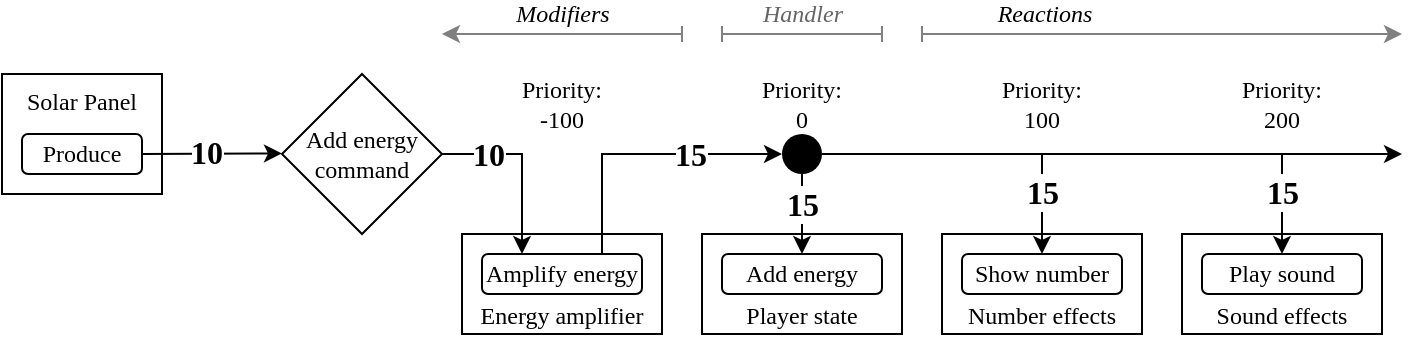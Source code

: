 <mxfile version="24.4.13" type="device">
  <diagram name="Page-1" id="-fzCIf-CA1cX_L5HMafl">
    <mxGraphModel dx="819" dy="478" grid="1" gridSize="10" guides="0" tooltips="1" connect="0" arrows="0" fold="1" page="1" pageScale="1" pageWidth="850" pageHeight="1100" math="0" shadow="0">
      <root>
        <mxCell id="0" />
        <mxCell id="1" parent="0" />
        <mxCell id="kqKWhMMOoiWkvxPiHcDl-1" value="Add energy&lt;br&gt;command" style="rhombus;whiteSpace=wrap;html=1;fontFamily=&quot;Latin Modern Regular 12&quot;;" vertex="1" parent="1">
          <mxGeometry x="160" y="360" width="80" height="80" as="geometry" />
        </mxCell>
        <mxCell id="kqKWhMMOoiWkvxPiHcDl-3" value="Solar Panel" style="rounded=0;whiteSpace=wrap;html=1;fontFamily=&quot;Latin Modern Regular 12&quot;;verticalAlign=top;" vertex="1" parent="1">
          <mxGeometry x="20" y="360" width="80" height="60" as="geometry" />
        </mxCell>
        <mxCell id="kqKWhMMOoiWkvxPiHcDl-5" value="" style="endArrow=classic;html=1;rounded=0;exitX=1;exitY=0.5;exitDx=0;exitDy=0;" edge="1" parent="1" source="kqKWhMMOoiWkvxPiHcDl-8">
          <mxGeometry width="50" height="50" relative="1" as="geometry">
            <mxPoint x="100" y="399.71" as="sourcePoint" />
            <mxPoint x="160" y="399.71" as="targetPoint" />
          </mxGeometry>
        </mxCell>
        <mxCell id="kqKWhMMOoiWkvxPiHcDl-6" value="10" style="edgeLabel;html=1;align=center;verticalAlign=middle;resizable=0;points=[];fontSize=16;fontFamily=&quot;Latin Modern Regular 12&quot;;fontStyle=1" vertex="1" connectable="0" parent="kqKWhMMOoiWkvxPiHcDl-5">
          <mxGeometry x="-0.09" y="1" relative="1" as="geometry">
            <mxPoint as="offset" />
          </mxGeometry>
        </mxCell>
        <mxCell id="kqKWhMMOoiWkvxPiHcDl-7" value="Energy amplifier" style="rounded=0;whiteSpace=wrap;html=1;verticalAlign=bottom;fontFamily=&quot;Latin Modern Regular 12&quot;;" vertex="1" parent="1">
          <mxGeometry x="250" y="440" width="100" height="50" as="geometry" />
        </mxCell>
        <mxCell id="kqKWhMMOoiWkvxPiHcDl-8" value="Produce" style="rounded=1;whiteSpace=wrap;html=1;fontFamily=&quot;Latin Modern Regular 12&quot;;" vertex="1" parent="1">
          <mxGeometry x="30" y="390" width="60" height="20" as="geometry" />
        </mxCell>
        <mxCell id="kqKWhMMOoiWkvxPiHcDl-9" value="Amplify energy" style="rounded=1;whiteSpace=wrap;html=1;fontFamily=&quot;Latin Modern Regular 12&quot;;" vertex="1" parent="1">
          <mxGeometry x="260" y="450" width="80" height="20" as="geometry" />
        </mxCell>
        <mxCell id="kqKWhMMOoiWkvxPiHcDl-10" value="10" style="endArrow=classic;html=1;rounded=0;entryX=0.25;entryY=0;entryDx=0;entryDy=0;edgeStyle=elbowEdgeStyle;fontStyle=1;fontSize=16;fontFamily=&quot;Latin Modern Regular 12&quot;;" edge="1" parent="1" target="kqKWhMMOoiWkvxPiHcDl-9">
          <mxGeometry x="-0.5" width="50" height="50" relative="1" as="geometry">
            <mxPoint x="240" y="400" as="sourcePoint" />
            <mxPoint x="290" y="350" as="targetPoint" />
            <Array as="points">
              <mxPoint x="280" y="400" />
            </Array>
            <mxPoint as="offset" />
          </mxGeometry>
        </mxCell>
        <mxCell id="kqKWhMMOoiWkvxPiHcDl-11" value="15" style="endArrow=classic;html=1;rounded=0;edgeStyle=elbowEdgeStyle;fontStyle=1;fontSize=16;fontFamily=&quot;Latin Modern Regular 12&quot;;exitX=0.75;exitY=0;exitDx=0;exitDy=0;elbow=vertical;" edge="1" parent="1" source="kqKWhMMOoiWkvxPiHcDl-9">
          <mxGeometry x="0.333" width="50" height="50" relative="1" as="geometry">
            <mxPoint x="350" y="350" as="sourcePoint" />
            <mxPoint x="410" y="400" as="targetPoint" />
            <Array as="points">
              <mxPoint x="400" y="400" />
            </Array>
            <mxPoint as="offset" />
          </mxGeometry>
        </mxCell>
        <mxCell id="kqKWhMMOoiWkvxPiHcDl-13" value="" style="ellipse;whiteSpace=wrap;html=1;aspect=fixed;fillColor=#000000;strokeColor=none;" vertex="1" parent="1">
          <mxGeometry x="410" y="390" width="20" height="20" as="geometry" />
        </mxCell>
        <mxCell id="kqKWhMMOoiWkvxPiHcDl-15" value="Priority:&lt;br&gt;-100" style="text;html=1;align=center;verticalAlign=middle;whiteSpace=wrap;rounded=0;fontFamily=&quot;Latin Modern Regular 12&quot;;" vertex="1" parent="1">
          <mxGeometry x="270" y="360" width="60" height="30" as="geometry" />
        </mxCell>
        <mxCell id="kqKWhMMOoiWkvxPiHcDl-16" value="Priority:&lt;br&gt;0" style="text;html=1;align=center;verticalAlign=middle;whiteSpace=wrap;rounded=0;fontFamily=&quot;Latin Modern Regular 12&quot;;" vertex="1" parent="1">
          <mxGeometry x="390" y="360" width="60" height="30" as="geometry" />
        </mxCell>
        <mxCell id="kqKWhMMOoiWkvxPiHcDl-17" value="Priority:&lt;br&gt;100" style="text;html=1;align=center;verticalAlign=middle;whiteSpace=wrap;rounded=0;fontFamily=&quot;Latin Modern Regular 12&quot;;" vertex="1" parent="1">
          <mxGeometry x="510" y="360" width="60" height="30" as="geometry" />
        </mxCell>
        <mxCell id="kqKWhMMOoiWkvxPiHcDl-18" value="Priority:&lt;br&gt;200" style="text;html=1;align=center;verticalAlign=middle;whiteSpace=wrap;rounded=0;fontFamily=&quot;Latin Modern Regular 12&quot;;" vertex="1" parent="1">
          <mxGeometry x="630" y="360" width="60" height="30" as="geometry" />
        </mxCell>
        <mxCell id="kqKWhMMOoiWkvxPiHcDl-19" value="Player state" style="rounded=0;whiteSpace=wrap;html=1;verticalAlign=bottom;fontFamily=&quot;Latin Modern Regular 12&quot;;" vertex="1" parent="1">
          <mxGeometry x="370" y="440" width="100" height="50" as="geometry" />
        </mxCell>
        <mxCell id="kqKWhMMOoiWkvxPiHcDl-20" value="Add energy" style="rounded=1;whiteSpace=wrap;html=1;fontFamily=&quot;Latin Modern Regular 12&quot;;" vertex="1" parent="1">
          <mxGeometry x="380" y="450" width="80" height="20" as="geometry" />
        </mxCell>
        <mxCell id="kqKWhMMOoiWkvxPiHcDl-21" value="" style="endArrow=classic;html=1;rounded=0;fontFamily=&quot;Latin Modern Regular 12&quot;;fontSize=16;fontStyle=1" edge="1" parent="1">
          <mxGeometry width="50" height="50" relative="1" as="geometry">
            <mxPoint x="420" y="410" as="sourcePoint" />
            <mxPoint x="420" y="450" as="targetPoint" />
          </mxGeometry>
        </mxCell>
        <mxCell id="kqKWhMMOoiWkvxPiHcDl-22" value="15" style="edgeLabel;html=1;align=center;verticalAlign=middle;resizable=0;points=[];fontFamily=&quot;Latin Modern Regular 12&quot;;fontSize=16;fontStyle=1" vertex="1" connectable="0" parent="kqKWhMMOoiWkvxPiHcDl-21">
          <mxGeometry x="-0.243" relative="1" as="geometry">
            <mxPoint as="offset" />
          </mxGeometry>
        </mxCell>
        <mxCell id="kqKWhMMOoiWkvxPiHcDl-23" value="" style="endArrow=classic;html=1;rounded=0;" edge="1" parent="1">
          <mxGeometry width="50" height="50" relative="1" as="geometry">
            <mxPoint x="430" y="400" as="sourcePoint" />
            <mxPoint x="720" y="400" as="targetPoint" />
          </mxGeometry>
        </mxCell>
        <mxCell id="kqKWhMMOoiWkvxPiHcDl-28" value="Number effects" style="rounded=0;whiteSpace=wrap;html=1;verticalAlign=bottom;fontFamily=&quot;Latin Modern Regular 12&quot;;" vertex="1" parent="1">
          <mxGeometry x="490" y="440" width="100" height="50" as="geometry" />
        </mxCell>
        <mxCell id="kqKWhMMOoiWkvxPiHcDl-29" value="Show number" style="rounded=1;whiteSpace=wrap;html=1;fontFamily=&quot;Latin Modern Regular 12&quot;;" vertex="1" parent="1">
          <mxGeometry x="500" y="450" width="80" height="20" as="geometry" />
        </mxCell>
        <mxCell id="kqKWhMMOoiWkvxPiHcDl-30" value="Sound effects" style="rounded=0;whiteSpace=wrap;html=1;verticalAlign=bottom;fontFamily=&quot;Latin Modern Regular 12&quot;;" vertex="1" parent="1">
          <mxGeometry x="610" y="440" width="100" height="50" as="geometry" />
        </mxCell>
        <mxCell id="kqKWhMMOoiWkvxPiHcDl-31" value="Play sound" style="rounded=1;whiteSpace=wrap;html=1;fontFamily=&quot;Latin Modern Regular 12&quot;;" vertex="1" parent="1">
          <mxGeometry x="620" y="450" width="80" height="20" as="geometry" />
        </mxCell>
        <mxCell id="kqKWhMMOoiWkvxPiHcDl-24" value="" style="endArrow=classic;html=1;rounded=0;fontFamily=&quot;Latin Modern Regular 12&quot;;fontSize=16;fontStyle=1" edge="1" parent="1">
          <mxGeometry width="50" height="50" relative="1" as="geometry">
            <mxPoint x="540" y="400" as="sourcePoint" />
            <mxPoint x="540" y="450" as="targetPoint" />
          </mxGeometry>
        </mxCell>
        <mxCell id="kqKWhMMOoiWkvxPiHcDl-25" value="15" style="edgeLabel;html=1;align=center;verticalAlign=middle;resizable=0;points=[];fontFamily=&quot;Latin Modern Regular 12&quot;;fontSize=16;fontStyle=1" vertex="1" connectable="0" parent="kqKWhMMOoiWkvxPiHcDl-24">
          <mxGeometry x="-0.243" relative="1" as="geometry">
            <mxPoint as="offset" />
          </mxGeometry>
        </mxCell>
        <mxCell id="kqKWhMMOoiWkvxPiHcDl-26" value="" style="endArrow=classic;html=1;rounded=0;fontFamily=&quot;Latin Modern Regular 12&quot;;fontSize=16;fontStyle=1" edge="1" parent="1">
          <mxGeometry width="50" height="50" relative="1" as="geometry">
            <mxPoint x="660" y="400" as="sourcePoint" />
            <mxPoint x="660" y="450" as="targetPoint" />
          </mxGeometry>
        </mxCell>
        <mxCell id="kqKWhMMOoiWkvxPiHcDl-27" value="15" style="edgeLabel;html=1;align=center;verticalAlign=middle;resizable=0;points=[];fontFamily=&quot;Latin Modern Regular 12&quot;;fontSize=16;fontStyle=1" vertex="1" connectable="0" parent="kqKWhMMOoiWkvxPiHcDl-26">
          <mxGeometry x="-0.243" relative="1" as="geometry">
            <mxPoint as="offset" />
          </mxGeometry>
        </mxCell>
        <mxCell id="kqKWhMMOoiWkvxPiHcDl-32" value="" style="endArrow=baseDash;startArrow=classic;html=1;rounded=0;endFill=0;strokeColor=#808080;fontColor=#666666;" edge="1" parent="1">
          <mxGeometry width="50" height="50" relative="1" as="geometry">
            <mxPoint x="240" y="340" as="sourcePoint" />
            <mxPoint x="360" y="340" as="targetPoint" />
          </mxGeometry>
        </mxCell>
        <mxCell id="kqKWhMMOoiWkvxPiHcDl-33" value="Modifiers" style="edgeLabel;html=1;align=center;verticalAlign=middle;resizable=0;points=[];fontStyle=2;fontFamily=&quot;Latin Modern Regular 12&quot;;fontSize=12;" vertex="1" connectable="0" parent="kqKWhMMOoiWkvxPiHcDl-32">
          <mxGeometry x="0.095" y="-1" relative="1" as="geometry">
            <mxPoint x="-6" y="-11" as="offset" />
          </mxGeometry>
        </mxCell>
        <mxCell id="kqKWhMMOoiWkvxPiHcDl-34" value="Handler" style="endArrow=baseDash;html=1;rounded=0;fontStyle=2;fontFamily=&quot;Latin Modern Regular 12&quot;;fontSize=12;startArrow=baseDash;startFill=0;endFill=0;strokeColor=#808080;fontColor=#666666;" edge="1" parent="1">
          <mxGeometry y="10" width="50" height="50" relative="1" as="geometry">
            <mxPoint x="380" y="340" as="sourcePoint" />
            <mxPoint x="460" y="340" as="targetPoint" />
            <mxPoint as="offset" />
          </mxGeometry>
        </mxCell>
        <mxCell id="kqKWhMMOoiWkvxPiHcDl-35" value="" style="endArrow=classic;startArrow=baseDash;html=1;rounded=0;endFill=1;startFill=0;strokeColor=#808080;fontColor=#666666;" edge="1" parent="1">
          <mxGeometry width="50" height="50" relative="1" as="geometry">
            <mxPoint x="480" y="340" as="sourcePoint" />
            <mxPoint x="720" y="340" as="targetPoint" />
          </mxGeometry>
        </mxCell>
        <mxCell id="kqKWhMMOoiWkvxPiHcDl-36" value="Reactions" style="edgeLabel;html=1;align=center;verticalAlign=middle;resizable=0;points=[];fontStyle=2;fontFamily=&quot;Latin Modern Regular 12&quot;;fontSize=12;" vertex="1" connectable="0" parent="kqKWhMMOoiWkvxPiHcDl-35">
          <mxGeometry x="0.095" y="-1" relative="1" as="geometry">
            <mxPoint x="-71" y="-11" as="offset" />
          </mxGeometry>
        </mxCell>
      </root>
    </mxGraphModel>
  </diagram>
</mxfile>
